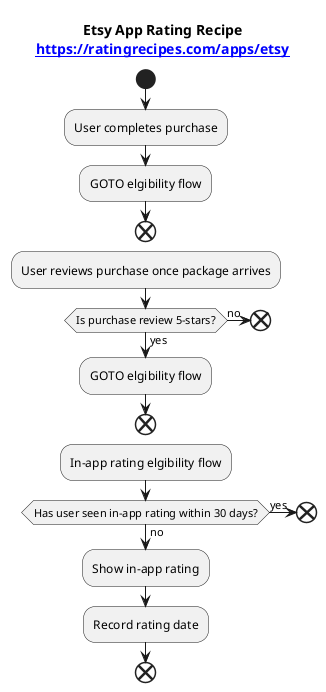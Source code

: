 @startuml

title Etsy App Rating Recipe\n[[https://ratingrecipes.com/apps/etsy]]

start

:User completes purchase;
:GOTO elgibility flow;
end

:User reviews purchase once package arrives;
if (Is purchase review 5-stars?) then (yes)
    :GOTO elgibility flow;
    end
else (no)
    end
endif

:In-app rating elgibility flow;
if (Has user seen in-app rating within 30 days?) then (yes)
    end
else (no)
    :Show in-app rating;
    :Record rating date;
    end
endif

@enduml
